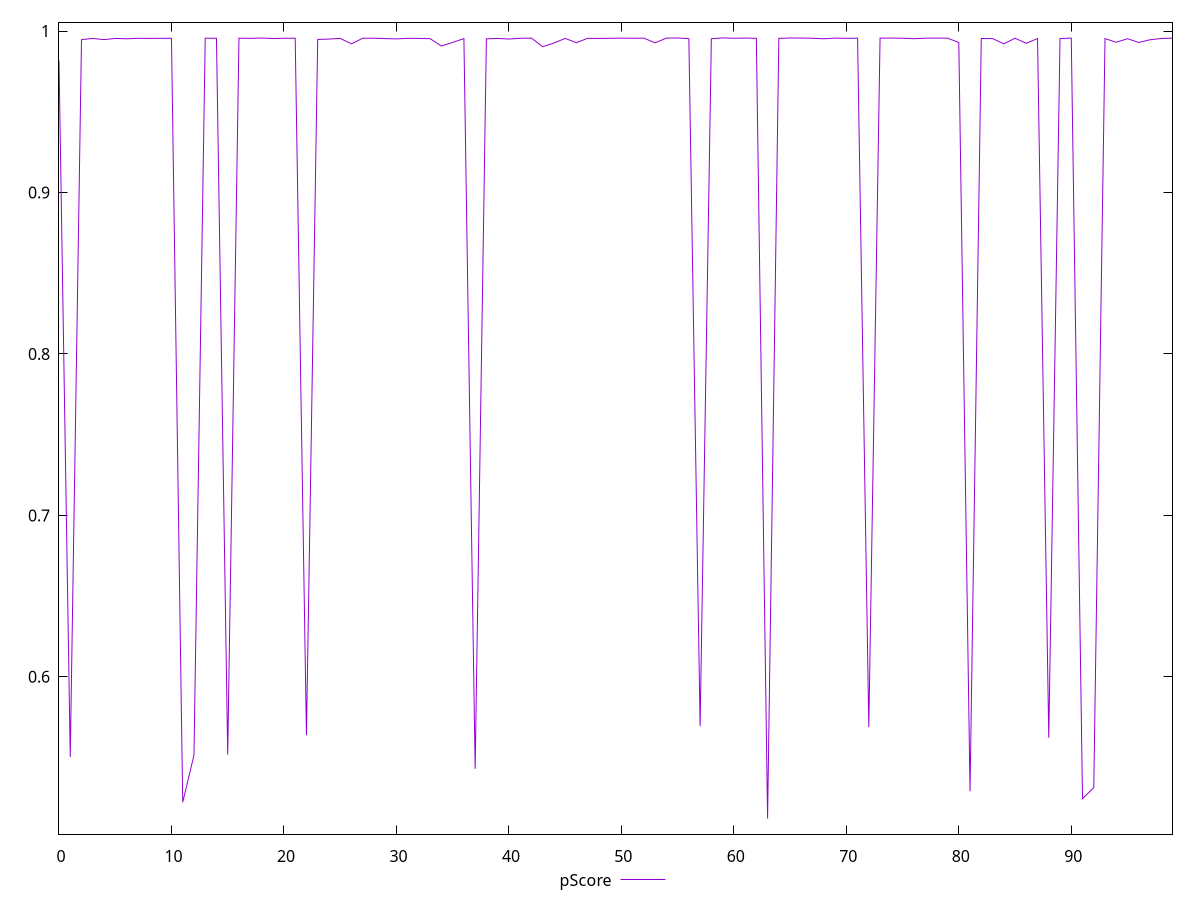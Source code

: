 reset

$pScore <<EOF
0 0.9815884362144311
1 0.5503674028117029
2 0.9946520759759523
3 0.9954021269191898
4 0.9946449377327166
5 0.9953953258589148
6 0.995168106262801
7 0.9954648442011308
8 0.995415410697579
9 0.9954805228323342
10 0.9955037082711446
11 0.5222936717396403
12 0.5514687273548432
13 0.9955570533923819
14 0.9955122980217572
15 0.5518836011505283
16 0.9955425543383524
17 0.9954437252330854
18 0.9956238423743023
19 0.9953426070486859
20 0.9955044215475636
21 0.9955521868519115
22 0.5638671404556121
23 0.9947634085914657
24 0.9950132772223308
25 0.9954185036663412
26 0.9920623024688002
27 0.9955167308163542
28 0.995531871509745
29 0.9952728961755225
30 0.9951087332863432
31 0.9954464212578414
32 0.995422789319441
33 0.9952383476235206
34 0.9907057649032531
35 0.992935281693867
36 0.995307865263852
37 0.5430553859838851
38 0.9951414287060951
39 0.995399916934437
40 0.9950263258976918
41 0.9954682345163288
42 0.9956247545358188
43 0.990275458335376
44 0.9925670640817122
45 0.9954244129643439
46 0.9927813139690407
47 0.9954778217223472
48 0.9953917850820866
49 0.9954803342498755
50 0.9955628645348098
51 0.9955043540393593
52 0.9955706686453444
53 0.9926803449124558
54 0.9955992594335499
55 0.9956933703825959
56 0.9952465728344575
57 0.5694420299934793
58 0.9952279943751792
59 0.9957239681115386
60 0.9955053240314966
61 0.995632943340917
62 0.9954718531320952
63 0.5122473283092595
64 0.9954542678138992
65 0.995679728733954
66 0.9956216477229947
67 0.9954987798481312
68 0.9951930199565662
69 0.9955982024830557
70 0.9954589857725419
71 0.9955596520816936
72 0.568910415203912
73 0.9956069414634726
74 0.9956287317400663
75 0.9955206993624127
76 0.9952343452241876
77 0.9955325880801604
78 0.9956063823023726
79 0.9955571435978811
80 0.9928902778522133
81 0.5290741512125756
82 0.995372877745792
83 0.995293285007337
84 0.9920577360924407
85 0.9955112213884163
86 0.9924087858092814
87 0.9953223066850739
88 0.5622907483069957
89 0.9953345640246487
90 0.9955914416876128
91 0.5245592289190457
92 0.5314375831657031
93 0.9953304187411762
94 0.9929972385780803
95 0.995241754002727
96 0.9928880217878111
97 0.994572963716423
98 0.9953536212506231
99 0.9955941044069345
EOF

set key outside below
set xrange [0:99]
set yrange [0.5025777955132139:1.0053935009075843]
set trange [0.5025777955132139:1.0053935009075843]
set terminal svg size 640, 500 enhanced background rgb 'white'
set output "report_00019_2021-02-10T18-14-37.922Z//first-cpu-idle/samples/pages+cached+noadtech+nomedia/pScore/values.svg"

plot $pScore title "pScore" with line

reset
